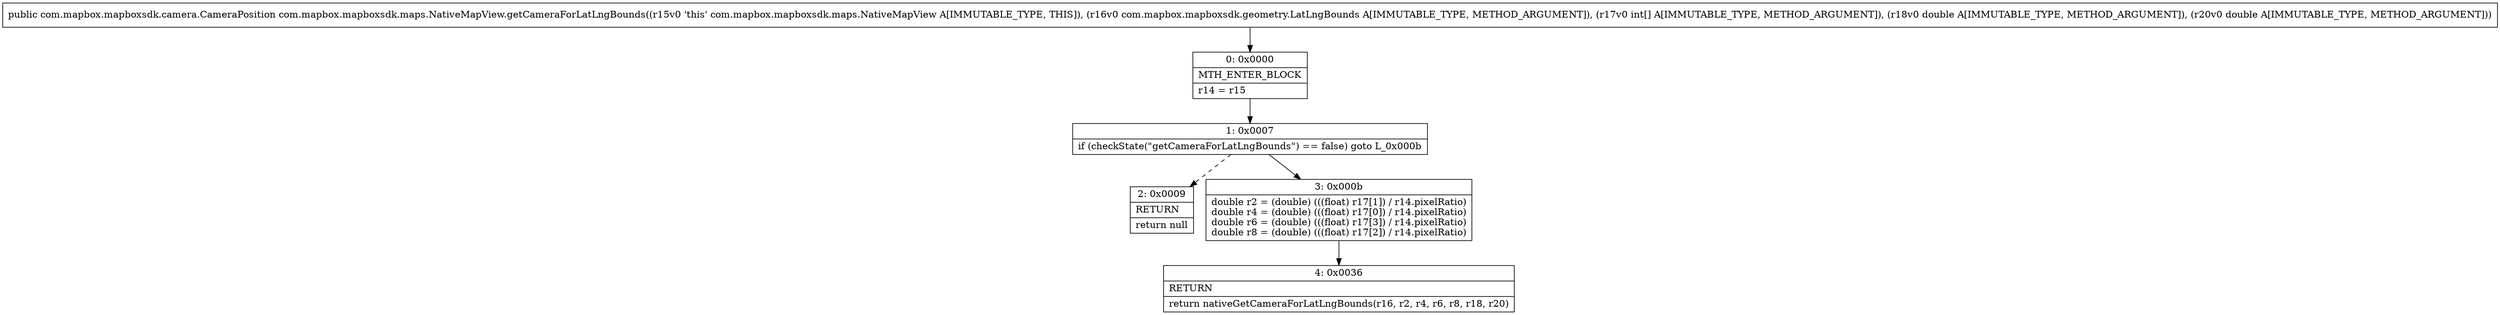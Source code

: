 digraph "CFG forcom.mapbox.mapboxsdk.maps.NativeMapView.getCameraForLatLngBounds(Lcom\/mapbox\/mapboxsdk\/geometry\/LatLngBounds;[IDD)Lcom\/mapbox\/mapboxsdk\/camera\/CameraPosition;" {
Node_0 [shape=record,label="{0\:\ 0x0000|MTH_ENTER_BLOCK\l|r14 = r15\l}"];
Node_1 [shape=record,label="{1\:\ 0x0007|if (checkState(\"getCameraForLatLngBounds\") == false) goto L_0x000b\l}"];
Node_2 [shape=record,label="{2\:\ 0x0009|RETURN\l|return null\l}"];
Node_3 [shape=record,label="{3\:\ 0x000b|double r2 = (double) (((float) r17[1]) \/ r14.pixelRatio)\ldouble r4 = (double) (((float) r17[0]) \/ r14.pixelRatio)\ldouble r6 = (double) (((float) r17[3]) \/ r14.pixelRatio)\ldouble r8 = (double) (((float) r17[2]) \/ r14.pixelRatio)\l}"];
Node_4 [shape=record,label="{4\:\ 0x0036|RETURN\l|return nativeGetCameraForLatLngBounds(r16, r2, r4, r6, r8, r18, r20)\l}"];
MethodNode[shape=record,label="{public com.mapbox.mapboxsdk.camera.CameraPosition com.mapbox.mapboxsdk.maps.NativeMapView.getCameraForLatLngBounds((r15v0 'this' com.mapbox.mapboxsdk.maps.NativeMapView A[IMMUTABLE_TYPE, THIS]), (r16v0 com.mapbox.mapboxsdk.geometry.LatLngBounds A[IMMUTABLE_TYPE, METHOD_ARGUMENT]), (r17v0 int[] A[IMMUTABLE_TYPE, METHOD_ARGUMENT]), (r18v0 double A[IMMUTABLE_TYPE, METHOD_ARGUMENT]), (r20v0 double A[IMMUTABLE_TYPE, METHOD_ARGUMENT])) }"];
MethodNode -> Node_0;
Node_0 -> Node_1;
Node_1 -> Node_2[style=dashed];
Node_1 -> Node_3;
Node_3 -> Node_4;
}

